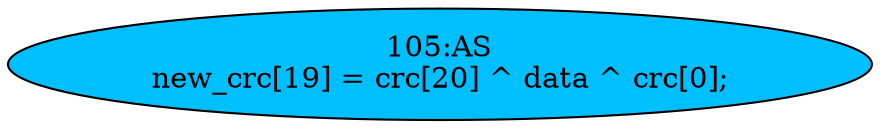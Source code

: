 strict digraph "" {
	node [label="\N"];
	"105:AS"	 [ast="<pyverilog.vparser.ast.Assign object at 0x7f1e241dfed0>",
		def_var="['new_crc']",
		fillcolor=deepskyblue,
		label="105:AS
new_crc[19] = crc[20] ^ data ^ crc[0];",
		statements="[]",
		style=filled,
		typ=Assign,
		use_var="['crc', 'data', 'crc']"];
}
